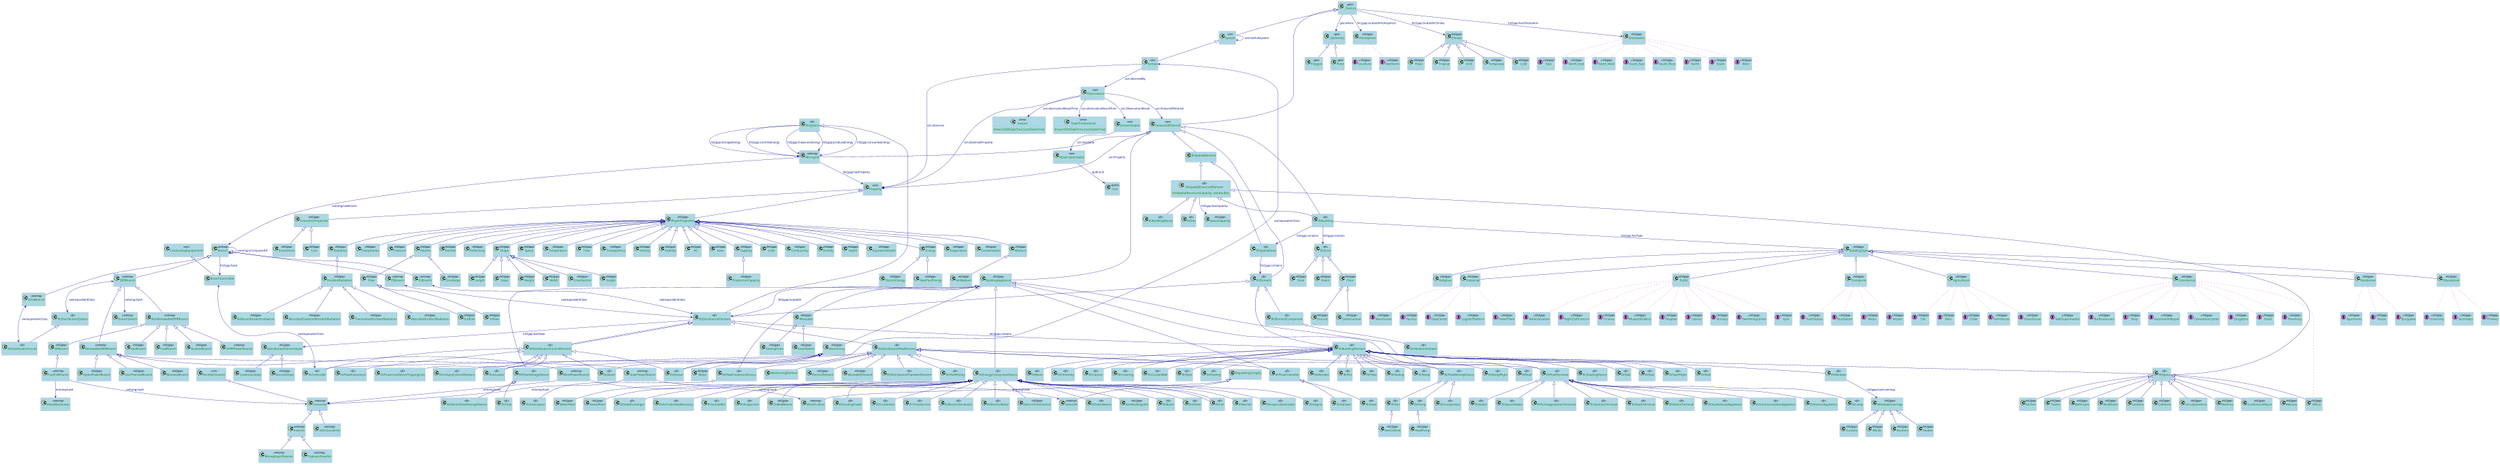 @startuml

scale 0.1

skinparam class {
  ArrowColor DarkBlue
  ArrowFontColor DarkBlue
  BackgroundColor LightBlue
  BorderColor DarkGrey
}
skinparam dpi 300
skinparam stereotypeCBackgroundColor Wheat
skinparam classAttributeFontColor  Green

/'
 Definition of the classes referring the SSN-core part
'/
class System <<ssn>>
class Sensor <<ssn>>
class Observation <<ssn>>
class FeatureOfInterest <<ssn>>
class Property <<ssn>>
class SensorOutput <<ssn>>
class ObservationValue <<ssn>>
class Instant <<time>>{
    time:inXSDDateTime [xsd:DateTime]
}
class DateTimeInterval <<time>>{
    time:inXSDDateTime [xsd:DateTime]
}
class Unit <<QUDT>>


/'
  Definition of the Geo-core part
'/
class _Feature <<geo>>
class _Geometry <<geo>>
class Point <<geo>>
class Polygon <<geo>>
class Hemisphere <<hit2gap>>
class Climate <<hit2gap>>
class Northerm <<(I,orchid),hit2gap>>
class Southern <<(I,orchid),hit2gap>>
class Tropical <<hit2gap>>
class Arid <<hit2gap>>
class Temperate <<hit2gap>>
class Cold <<hit2gap>>
class Polar <<hit2gap>>


/'
  Definition of the Feature of interest classes
'/
class BuildingType <<hit2gap>>
class IfcBuilding <<ifc>>
class IfcElement <<ifc>>
class IfcBuildingElement <<ifc>>
class IfcSpatialStructureElement <<ifc>>{
  hasSpatialStructureCapacity: xsd:double;
}

class IfcElementComponent <<ifc>>
class IfcDistributionControlElement <<ifc>>
class IfcDistributionFlowElement <<ifc>>
class IfcZone <<ifc>>
class IfcSpatialZone <<ifc>>
class Orientation <<hit2gap>>

class North <<(I,orchid),hit2gap>>
class South <<(I,orchid),hit2gap>>
class West <<(I,orchid),hit2gap>>
class East <<(I,orchid),hit2gap>>
class North_East <<(I,orchid),hit2gap>>
class North_West <<(I,orchid),hit2gap>>
class South_East <<(I,orchid),hit2gap>>
class South_West <<(I,orchid),hit2gap>>

class BuildingAppliance <<hit2gap>>

/'
  Building types class definition
'/
class Agricultural <<hit2gap>>
class Barn <<(I,orchid),hit2gap>>
class Cellar <<(I,orchid),hit2gap>>
class Farmhouse <<(I,orchid),hit2gap>>
class Greenhouse <<(I,orchid),hit2gap>>
class Silo <<(I,orchid),hit2gap>>

class Commercial <<hit2gap>>
class AutomobileRepair <<(I,orchid),hit2gap>>
class ConventionCenter <<(I,orchid),hit2gap>>
class Drugstore <<(I,orchid),hit2gap>>
class Hotel <<(I,orchid),hit2gap>>
class Pharmacy <<(I,orchid),hit2gap>>
class Office <<(I,orchid),hit2gap>>
class MallSupermarket <<(I,orchid),hit2gap>>
class BarRestaurant <<(I,orchid),hit2gap>>
class Shop <<(I,orchid),hit2gap>>

class Residential  <<hit2gap>>
class Apartment <<(I,orchid),hit2gap>>
class House <<(I,orchid),hit2gap>>
class Bungalow <<(I,orchid),hit2gap>>

class Educational <<hit2gap>>
class University <<(I,orchid),hit2gap>>
class Secondary <<(I,orchid),hit2gap>>
class Primary <<(I,orchid),hit2gap>>

class Industrial <<hit2gap>>
class Factory <<(I,orchid),hit2gap>>
class DataCenter <<(I,orchid),hit2gap>>
class LogisticPlatform <<(I,orchid),hit2gap>>
class PowerPlant <<(I,orchid),hit2gap>>
class Warehouse <<(I,orchid),hit2gap>>

class Religious <<hit2gap>>

class Public <<hit2gap>>
class Library <<(I,orchid),hit2gap>>
class Nursery <<(I,orchid),hit2gap>>
class SwimmingCenter <<(I,orchid),hit2gap>>
class Gym <<(I,orchid),hit2gap>>
class Administration <<(I,orchid),hit2gap>>
class NightClubConcert <<(I,orchid),hit2gap>>
class Cinema <<(I,orchid),hit2gap>>
class MuseumGallery <<(I,orchid),hit2gap>>
class Hospital <<(I,orchid),hit2gap>>

class Transports <<hit2gap>>
class Airport <<(I,orchid),hit2gap>>
class TrainStation <<(I,orchid),hit2gap>>
class BusStation <<(I,orchid),hit2gap>>
class Metro <<(I,orchid),hit2gap>>

/'
  Building Zones types definition
'/

class Room <<hit2gap>>
class Floor <<hit2gap>>
class Desk <<hit2gap>>
class Subterranean <<hit2gap>>
class Ground <<hit2gap>>


/'
 Definition of Building Elements subclasses
'/

class IfcBeam <<ifc>>
class IfcChimmey <<ifc>>
class IfcColumn <<ifc>>
class IfcCovering <<ifc>>
class IfcCurtainWall <<ifc>>
class IfcDoor <<ifc>>
class IfcFooting <<ifc>>
class IfcMember <<ifc>>
class IfcPile <<ifc>>
class IfcPlate <<ifc>>
class IfcRailing <<ifc>>
class IfcRamp <<ifc>>
class IfcRampFlight <<ifc>>
class IfcRoof <<ifc>>
class IfcShadingDevice <<ifc>>
class IfcSlab <<ifc>>
class IfcStair <<ifc>>
class IfcStairFlight <<ifc>>
class IfcWall <<ifc>>
class IfcWindow <<ifc>>
class IfcSpace <<ifc>>

/'
  Definition of the types of Sensors
'/

class IfcActuator <<ifc>>
class IfcAlarm <<ifc>>
class IfcController <<ifc>>
class IfcFlowInstrument <<ifc>>
class IfcProtectiveDeviceTrippingUnit <<ifc>>
class IfcSensor <<ifc>>
class IfcUnitaryControlElement <<ifc>>
class Meter <<hit2gap>>

/'
 Definition of Spaces  Types
'/

class Office <<hit2gap>>
class CirculationArea <<hit2gap>>
class WetArea <<hit2gap>>
class ConferenceRoom <<hit2gap>>
class Balcony <<hit2gap>>
class Kitchen <<hit2gap>>
class Toilets <<hit2gap>>
class Bathroom <<hit2gap>>
class RestRoom <<hit2gap>>
class Canteen <<hit2gap>>
class Cafeteria <<hit2gap>>

/'
 Definition of IfcWindows
'/

class WindowCoverings <<hit2gap>> 
class Curtains <<hit2gap>>
class Blinds <<hit2gap>>
class Shutters <<hit2gap>>
class Shades <<hit2gap>>

/'
  Definition of microgrid part
'/

class IfcSystem <<ifc>>
class Microgrid <<ontomg>>
class  Branch <<ontomg>>
class ESBranch <<ontomg>>
class DERBranch <<ontomg>>
class ELBranch <<ontomg>>
class InfraBranch <<ontomg>>

class BranchSwitch <<ontomg>>
class NonRenewableDERBranch <<ontomg>>
class RenewableDERBranch <<ontomg>>
class SolarPowerBranch <<ontomg>>
class WindPowerBranch <<ontomg>>
class Converter <<ontomg>>
class Inverter <<ontomg>>
class AcDcConverter <<ontomg>>
class WindTurbine <<ontomg>>
class SolarCell <<ontomg>>
class FuelCellBranch <<ontomg>>
class CHPPPowerBranch <<ontomg>>
class DieselGenerator <<ontomg>>
class MonophasicInverter <<ontomg>>
class TriphasicInverter <<ontomg>>

class ConductingEquipement <<cim>>
class RectifierInverter <<cim>>

class HydroPowerBranch <<hit2gap>>
class GeoThermalBranch <<hit2gap>>
class BiomassBranch <<hit2gap>>
class OilBranch <<hit2gap>>
class GasBranch <<hit2gap>>
class CoalBranch <<hit2gap>>
class NuclearBranch <<hit2gap>>

class IfcDistributionCircuit <<ifc>>
class IfcDistributionSystem <<ifc>>


/'
  Definition of DistributionFlow Element
'/

class ElectricElement <<hit2gap>>
class WereableElement <<hit2gap>>
class IfcDistributionChamberElement <<ifc>>
class IfcEnergyConversionDevice <<ifc>>
class IfcFlowController <<ifc>>
class IfcFlowFitting <<ifc>>
class IfcFlowMovingDevice <<ifc>>
class IfcFlowTerminal <<ifc>>
class IfcFlowStorageDevice <<ifc>>
class IfcFlowTreatmentDevice <<ifc>>

/'
  Definition of the Energy Conversion Device
'/

class AirHandlingUnit <<hit2gap>>
class IfcBoiler <<ifc>>
class IfcChiller <<ifc>>
class IfcCoil <<ifc>>
class IfcBurner <<ifc>>
class IfcCoil <<ifc>>
class IfcEvaporativeCooler <<ifc>>
class IfcEngine <<ifc>>
class WaterPlant <<hit2gap>>
class SteamPlant <<hit2gap>>
class IfcHeatExchanger <<ifc>>
class IfcAirToAirHeatRecovery <<ifc>>
class IfcHumidifier <<ifc>>
class IfcEvaporator <<ifc>>
class ChilledBeams <<hit2gap>>
class IfcCoolingTower <<ifc>>
class IfcCondenser <<ifc>>
class IfcTransformer <<ifc>>
class IfcElectricGenerator <<ifc>>
class IfcElectricMotor <<ifc>>
class ElectricTimeControl <<hit2gap>>
class IfcSolarDevice <<ifc>>

/'
 Definition of the Element Component Devices
'/
class IfcVibrationIsolator <<ifc>>

/'
 Definition of the Flow Terminal Devices
'/

class IfcSpaceHeater <<ifc>>
class IfcFireSuppressionTerminal <<ifc>>
class IfcSanitaryTerminal <<ifc>>
class IfcStackTerminal <<ifc>>
class IfcWasteTerminal <<ifc>>
class IfcAudioVisualAppliance <<ifc>>
class IfcCommunicationAppliance <<ifc>>
class IfcElectricAppliance <<ifc>>
class IfcLamp <<ifc>>
class IfcOutlet <<ifc>>

/'
 Definition of the Moving Devices
'/

class IfcCompressor <<ifc>>
class IfcFan <<ifc>>
class FanCoilUnit <<hit2gap>>
class IfcPump <<ifc>>
class HeatPump <<hit2gap>>

/'
  Definition of the Flow Storage Device
'/
class IfcTank <<ifc>>
class IfcElectricFlowStorageDevice <<ifc>>

/'
 Definition of the Flow Controller
'/
class IfcValve <<ifc>>
class IfcDamper <<ifc>>

/'
 Definition of the Treatment Devices
'/
class IfcInterceptor <<ifc>>


/'
  Definition of building elements (systems)
'/

class Monitoring <<hit2gap>>
class Wereable <<hit2gap>>
class Smartwatch <<hit2gap>>
class Smartphone <<hit2gap>>

/'
  Definition of the Properties Medium
'/

class EconomicProperties <<hit2gap>>
class PhysicProperties <<hit2gap>>

class Cost <<hit2gap>>
class Investment <<hit2gap>>

class Air <<hit2gap>>
class Area <<hit2gap>>
class Capacity <<hit2gap>>
class ProductionCapacity <<hit2gap>>
class Color <<hit2gap>>
class Conductivity <<hit2gap>>
class Density <<hit2gap>>
class Depth <<hit2gap>>
class EquivalentDepth <<hit2gap>>
class Energy <<hit2gap>>
class ElectricEnergy <<hit2gap>>
class HeatFluxEnergy <<hit2gap>>
class Evaporation <<hit2gap>>
class Condensation <<hit2gap>>
class Medium <<hit2gap>>
class Precipitation <<hit2gap>>
class Pressure <<hit2gap>>
class Radiation <<hit2gap>>
class IncidentRadiation <<hit2gap>>
class AbsorbedIncidentRadiation <<hit2gap>>
class ReflectedIncidentradiation <<hit2gap>>
class AbsorbedScatteredIncidentRadiation <<hit2gap>>
class TransmittedIncidentRadiation <<hit2gap>>
class Rainfall <<hit2gap>>
class Reflectivity <<hit2gap>>
class Shape <<hit2gap>>
class CrossSection <<hit2gap>>
class Height <<hit2gap>>
class Length <<hit2gap>>
class Slope <<hit2gap>>
class Weight <<hit2gap>>
class Width <<hit2gap>>
class Speed <<hit2gap>>
class Temperature  <<hit2gap>>
class Time <<hit2gap>>
class Transparency <<hit2gap>>
class Velocity <<hit2gap>>
class Visibility <<hit2gap>>
class Volume <<hit2gap>>
class Discharge <<hit2gap>>
class Flow <<hit2gap>>
class Inflow <<hit2gap>>
class Outflow <<hit2gap>>
class AirMedium <<hit2gap>>


class IfcDistributionElement <<ifc>>
class DistributionElementState <<hit2gap>>
class DiscreteState <<hit2gap>>
class ContinousState <<hit2gap>>

class IfcBuildingStorey <<ifc>>
class IfcSite <<ifc>>
class IfcSpace <<ifc>>

class SpaceCapacity <<hit2gap>>

/'
 Definition of the SSN model to model the sensor observation of the building
 facilities
'/

System <|-- Sensor
System --> System: ssn:hasSubSystem
IfcSensor --> Sensor: owl:equivalentClass
Sensor --> Observation: ssn:observedBy
Sensor --> Property: ssn:observes
Observation --> FeatureOfInterest: ssn:featureOfInterest
Observation --> Property: ssn:observedProperty
FeatureOfInterest --> Property: ssn:Property
Observation --> SensorOutput: ssn:ObservationResult
SensorOutput --> ObservationValue: ssn:hasValue
ObservationValue --> Unit: qudt:unit
Observation --> Instant: ssn:observationResultTime
Observation --> DateTimeInterval: ssn:observationResultTime

/'
  Definition of the geospatial part using GeoOWL ontology
'/

_Feature --> _Geometry: geo:where
_Geometry <|-- Point
_Geometry <|-- Polygon

_Feature <|-- FeatureOfInterest
_Feature <|-- System
_Feature --> Hemisphere: hit2gap:locatedInHemisphere
_Feature --> Climate: hit2gap:locatedInClimate

Hemisphere ..[#orchid] Northerm
Hemisphere ..[#orchid] Southern

Climate <|-- Tropical
Climate <|-- Arid
Climate <|-- Temperate
Climate <|-- Cold
Climate <|-- Polar

/'
  Definition of the types of FoIs
'/

FeatureOfInterest <|-- IfcBuilding
FeatureOfInterest <|-- BuildingAppliance
FeatureOfInterest <|-- IfcElement
FeatureOfInterest <|-- IfcSpatialElement

IfcSpatialStructureElement <|-- IfcBuilding
IfcSpatialElement <|-- IfcSpatialStructureElement



IfcSpatialStructureElement <|-- IfcBuildingStorey
IfcSpatialStructureElement <|-- IfcSite
IfcSpatialStructureElement <|-- IfcSpace


IfcSpatialElement <|-- IfcSpatialZone

IfcSpatialStructureElement --> SpaceCapacity: hit2gap:hasCapacity



IfcBuilding -->IfcSpatialZone: hit2gap:contains
IfcBuilding -->IfcZone: hit2gap:contains
IfcSpatialZone --> IfcElement: hit2gap:contains

IfcElement <|-- IfcDistributionElement
IfcElement <|-- IfcBuildingElement
IfcElement <|-- IfcElementComponent

IfcDistributionElement <|-- IfcDistributionControlElement
IfcDistributionElement <|-- IfcDistributionFlowElement

IfcDistributionElement --> DistributionElementState: hit2gap:hasState
DistributionElementState <|-- ContinousState
DistributionElementState <|-- DiscreteState

IfcDistributionElement --> IfcBuildingElement: hit2gap:contains


BuildingType <|-- Agricultural
Agricultural ..[#orchid] Barn
Agricultural ..[#orchid] Cellar 
Agricultural ..[#orchid] Farmhouse 
Agricultural ..[#orchid] Greenhouse 
Agricultural ..[#orchid] Silo

BuildingType <|-- Commercial
Commercial ..[#orchid] AutomobileRepair 
Commercial ..[#orchid] ConventionCenter 
Commercial ..[#orchid] Drugstore 
Commercial ..[#orchid] Hotel 
Commercial ..[#orchid] Pharmacy 
Commercial ..[#orchid] Office 
Commercial ..[#orchid] MallSupermarket 
Commercial ..[#orchid] BarRestaurant 
Commercial ..[#orchid] Shop 

BuildingType <|-- Residential
Residential ..[#orchid] Apartment 
Residential ..[#orchid] House 
Residential ..[#orchid] Bungalow 

BuildingType <|-- Educational
Educational ..[#orchid] University 
Educational ..[#orchid] Secondary 
Educational ..[#orchid] Primary 

BuildingType <|-- Industrial
Industrial ..[#orchid] Factory 
Industrial ..[#orchid] DataCenter 
Industrial ..[#orchid] LogisticPlatform 
Industrial ..[#orchid] PowerPlant 
Industrial ..[#orchid] Warehouse 

BuildingType <|-- Religious

BuildingType <|-- Public
Public ..[#orchid] Library 
Public ..[#orchid] Nursery 
Public ..[#orchid] SwimmingCenter 
Public ..[#orchid] Gym 
Public ..[#orchid] Administration
Public ..[#orchid] NightClubConcert 
Public ..[#orchid] Cinema 
Public ..[#orchid] MuseumGallery 
Public ..[#orchid] Hospital 

BuildingType <|-- Transports
Transports ..[#orchid] Airport 
Transports ..[#orchid] TrainStation 
Transports ..[#orchid] BusStation 
Transports ..[#orchid] Metro 

IfcBuilding --> BuildingType: hit2gap:hasType

BuildingAppliance <|-- IfcFlowTerminal
BuildingAppliance <|-- Monitoring
BuildingAppliance <|-- Wereable
BuildingAppliance --> IfcDistributionElement: hit2gap:locatedIn
BuildingAppliance <|-- IfcFlowStorageDevice
BuildingAppliance <|-- IfcFlowMovingDevice
BuildingAppliance <|-- IfcFlowController
BuildingAppliance <|-- IfcFlowTreatmentDevice
BuildingAppliance <|-- IfcEnergyConversionDevice

Wereable <|-- Smartwatch
Wereable <|-- Smartphone

Monitoring <|-- IfcSensor
Monitoring <|-- IfcActuator
Monitoring <|-- IfcAlarm
Monitoring <|-- IfcController
Monitoring <|-- Meter

IfcZone <|-- Room
IfcZone <|-- Floor
IfcZone <|-- Desk

Floor <|-- Subterranean
Floor <|-- Ground

IfcBuildingElement <|-- IfcBeam
IfcBuildingElement <|-- IfcChimmey
IfcBuildingElement <|-- IfcColumn
IfcBuildingElement <|-- IfcCovering
IfcBuildingElement <|-- IfcCurtainWall
IfcBuildingElement <|-- IfcDoor
IfcBuildingElement <|-- IfcFooting
IfcBuildingElement <|-- IfcMember
IfcBuildingElement <|-- IfcPile
IfcBuildingElement <|-- IfcPlate
IfcBuildingElement <|-- IfcRailing
IfcBuildingElement <|-- IfcRamp
IfcBuildingElement <|-- IfcRampFlight
IfcBuildingElement <|-- IfcRoof
IfcBuildingElement <|-- IfcShadingDevice
IfcBuildingElement <|-- IfcSlab
IfcBuildingElement <|-- IfcStair
IfcBuildingElement <|-- IfcStairFlight
IfcBuildingElement <|-- IfcWall
IfcBuildingElement <|-- IfcWindow
IfcBuildingElement <|-- IfcSpace


IfcSpace <|-- Office
IfcSpace <|-- CirculationArea
IfcSpace <|-- WetArea
IfcSpace <|-- ConferenceRoom
IfcSpace <|-- Balcony
IfcSpace <|-- Kitchen
IfcSpace <|-- Toilets
IfcSpace <|-- Bathroom
IfcSpace <|-- RestRoom
IfcSpace <|-- Canteen
IfcSpace <|-- Cafeteria

IfcWindow --> WindowCoverings: hit2gap:hasCoverings
WindowCoverings <|-- Curtains
WindowCoverings <|-- Blinds
WindowCoverings <|-- Shutters
WindowCoverings <|-- Shades

IfcDistributionElement <|-- IfcDistributionControlElement
IfcDistributionControlElement <|-- IfcActuator
IfcDistributionControlElement <|-- IfcAlarm
IfcDistributionControlElement <|-- IfcController
IfcDistributionControlElement <|-- IfcFlowInstrument
IfcDistributionControlElement <|-- IfcProtectiveDeviceTrippingUnit
IfcDistributionControlElement <|-- IfcSensor
IfcDistributionControlElement <|-- IfcUnitaryControlElement


_Feature --> Orientation: hit2gap:hasOrientation

Orientation..[#orchid] North
Orientation..[#orchid] South
Orientation..[#orchid] West
Orientation..[#orchid] East
Orientation..[#orchid] North_East
Orientation..[#orchid] North_West
Orientation..[#orchid] South_East
Orientation..[#orchid] South_West

/'
    Incorporation of micro-grid description to the building
'/

Microgrid --> Property: hit2gap:hasProperty
FeatureOfInterest <|-- Microgrid

Microgrid --> Branch: ontomg:hasBranch
Branch --> Branch: ontomg:isComposedOf
Branch <|-- ESBranch
Branch <|-- DERBranch
Branch <|-- ELBranch
Branch <|-- InfraBranch

Branch --> BranchController: hit2gap:hasA

IfcDistributionSystem<|-- IfcDistributionCircuit
BranchController <--> IfcController: owl:equivalentClass
ConductingEquipement <|-- BranchController
InfraBranch <--> IfcDistributionCircuit: owl:equivalentClass
DERBranch <--> IfcDistributionSystem: owl:equivalentClass
ESBranch <--> IfcDistributionElement: owl:equivalentClass
ELBranch <--> IfcDistributionElement: owl:equivalentClass

IfcSystem <|-- IfcDistributionElement

DERBranch --> BranchSwitch: ontomg:hasA
DERBranch<|-- RenewableDERBranch
DERBranch<|-- NonRenewableDERBranch

RenewableDERBranch <|-- SolarPowerBranch
RenewableDERBranch <|-- WindPowerBranch
RenewableDERBranch <|-- HydroPowerBranch
RenewableDERBranch <|-- GeoThermalBranch
RenewableDERBranch <|-- BiomassBranch

SolarPowerBranch--> SolarCell: ontomg:hasA
WindPowerBranch --> WindTurbine: ontomg:hasA

RegulatingCongEq <|-- WindTurbine
RegulatingCongEq <|-- SolarCell

SolarPowerBranch --> Converter: ontomg:hasA
WindPowerBranch --> Converter: ontomg:hasA

RectifierInverter <|-- Converter
Converter <|-- Inverter
Converter <|-- AcDcConverter

Inverter <|-- MonophasicInverter
Inverter <|-- TriphasicInverter


NonRenewableDERBranch <|-- OilBranch
NonRenewableDERBranch <|-- GasBranch
NonRenewableDERBranch <|-- CoalBranch
NonRenewableDERBranch <|-- NuclearBranch
OilBranch <|-- FuelCellBranch
NonRenewableDERBranch <|-- CHPPPowerBranch

FuelCellBranch --> Converter: ontomg:hasA
FuelCellBranch --> DieselGenerator: ontomg:hasA

IfcSystem --> Microgrid: hit2gap:produceEnergy
IfcSystem --> Microgrid: hit2gap:consumesEnergy
IfcSystem --> Microgrid: hit2gap:storageEnergy
IfcSystem --> Microgrid: hit2gap:controlsEnergy
IfcSystem --> Microgrid: hit2gap:measuresEnergy

/'
 Definiton of Mechanical Building Elements
'/

IfcDistributionFlowElement <|-- ElectricElement
IfcDistributionFlowElement <|-- MonitoringElement
IfcDistributionFlowElement <|-- WereableElement
IfcDistributionFlowElement <|-- IfcDistributionChamberElement
IfcDistributionFlowElement <|-- IfcEnergyConversionDevice
IfcDistributionFlowElement <|-- IfcFlowController
IfcDistributionFlowElement <|-- IfcFlowFitting
IfcDistributionFlowElement <|-- IfcFlowMovingDevice
IfcDistributionFlowElement <|-- IfcFlowTerminal
IfcDistributionFlowElement <|-- IfcFlowStorageDevice
IfcDistributionFlowElement <|-- IfcFlowTreatmentDevice

IfcEnergyConversionDevice <|-- AirHandlingUnit
IfcEnergyConversionDevice <|-- IfcBoiler
IfcEnergyConversionDevice <|-- IfcChiller
IfcEnergyConversionDevice <|-- IfcCoil
IfcEnergyConversionDevice <|-- IfcBurner
IfcEnergyConversionDevice <|-- IfcCoil
IfcEnergyConversionDevice <|-- IfcEvaporativeCooler
IfcEnergyConversionDevice <|-- IfcEngine
IfcEnergyConversionDevice <|-- WaterPlant
IfcEnergyConversionDevice <|-- SteamPlant
IfcEnergyConversionDevice <|-- IfcHeatExchanger
IfcEnergyConversionDevice <|-- IfcAirToAirHeatRecovery
IfcEnergyConversionDevice <|-- IfcHumidifier
IfcEnergyConversionDevice <|-- IfcEvaporator
IfcEnergyConversionDevice <|-- ChilledBeams
IfcEnergyConversionDevice <|-- IfcCoolingTower
IfcEnergyConversionDevice <|-- IfcCondenser
IfcEnergyConversionDevice <|-- IfcTransformer
IfcEnergyConversionDevice <|-- IfcElectricGenerator
IfcEnergyConversionDevice <|-- IfcElectricMotor
IfcEnergyConversionDevice <|-- ElectricTimeControl
IfcEnergyConversionDevice <|-- IfcSolarDevice

IfcElementComponent <|-- IfcVibrationIsolator

IfcFlowTerminal <|-- IfcSpaceHeater
IfcFlowTerminal <|-- IfcFireSuppressionTerminal
IfcFlowTerminal <|-- IfcSanitaryTerminal
IfcFlowTerminal <|-- IfcStackTerminal
IfcFlowTerminal <|-- IfcWasteTerminal
IfcFlowTerminal <|-- IfcAudioVisualAppliance
IfcFlowTerminal <|-- IfcCommunicationAppliance
IfcFlowTerminal <|-- IfcElectricAppliance
IfcFlowTerminal <|-- IfcLamp
IfcFlowTerminal <|-- IfcOutlet

IfcFlowMovingDevice <|-- IfcCompressor
IfcFlowMovingDevice <|-- IfcFan
IfcFan <|-- FanCoilUnit
IfcFlowMovingDevice <|-- IfcPump
IfcPump <|-- HeatPump

IfcFlowStorageDevice <|-- IfcTank
IfcFlowStorageDevice <|-- IfcElectricFlowStorageDevice

IfcFlowController <|-- IfcValve
IfcFlowController <|-- IfcDamper

IfcFlowTreatmentDevice <|-- IfcInterceptor


/'
  Definition of the properties hierarchy
'/

Property <|-- EconomicProperties
Property <|-- PhysicProperties

EconomicProperties <|-- Cost
EconomicProperties <|-- Investment

PhysicProperties <|-- Air
PhysicProperties <|-- Area
PhysicProperties <|-- Capacity
Capacity<|-- ProductionCapacity
PhysicProperties <|-- Color
PhysicProperties <|-- Conductivity
PhysicProperties <|-- Density
PhysicProperties <|-- Depth
PhysicProperties <|--EquivalentDepth
PhysicProperties <|-- Energy
Energy<|-- ElectricEnergy
Energy<|-- HeatFluxEnergy
PhysicProperties <|-- Evaporation
PhysicProperties <|-- Condensation
PhysicProperties <|-- Medium
PhysicProperties <|-- Precipitation
PhysicProperties <|-- Pressure
PhysicProperties <|-- Radiation
Radiation<|-- IncidentRadiation
IncidentRadiation<|-- AbsorbedIncidentRadiation
IncidentRadiation<|-- ReflectedIncidentradiation
IncidentRadiation<|-- AbsorbedScatteredIncidentRadiation
IncidentRadiation<|-- TransmittedIncidentRadiation
PhysicProperties <|-- Rainfall
PhysicProperties <|-- Reflectivity
PhysicProperties <|-- Shape
Shape<|-- CrossSection
Shape<|-- Height
Shape<|-- Length
Shape<|-- Slope
Shape<|-- Weight
Shape<|-- Width
PhysicProperties <|-- Speed
PhysicProperties <|-- Temperature
PhysicProperties <|-- Time
PhysicProperties <|-- Transparency
PhysicProperties <|-- Velocity
PhysicProperties <|-- Visibility
PhysicProperties <|-- Volume
Volume<|-- Discharge
Volume<|-- Flow
Flow<|-- Inflow
Flow<|-- Outflow
Medium<|-- AirMedium

@enduml

